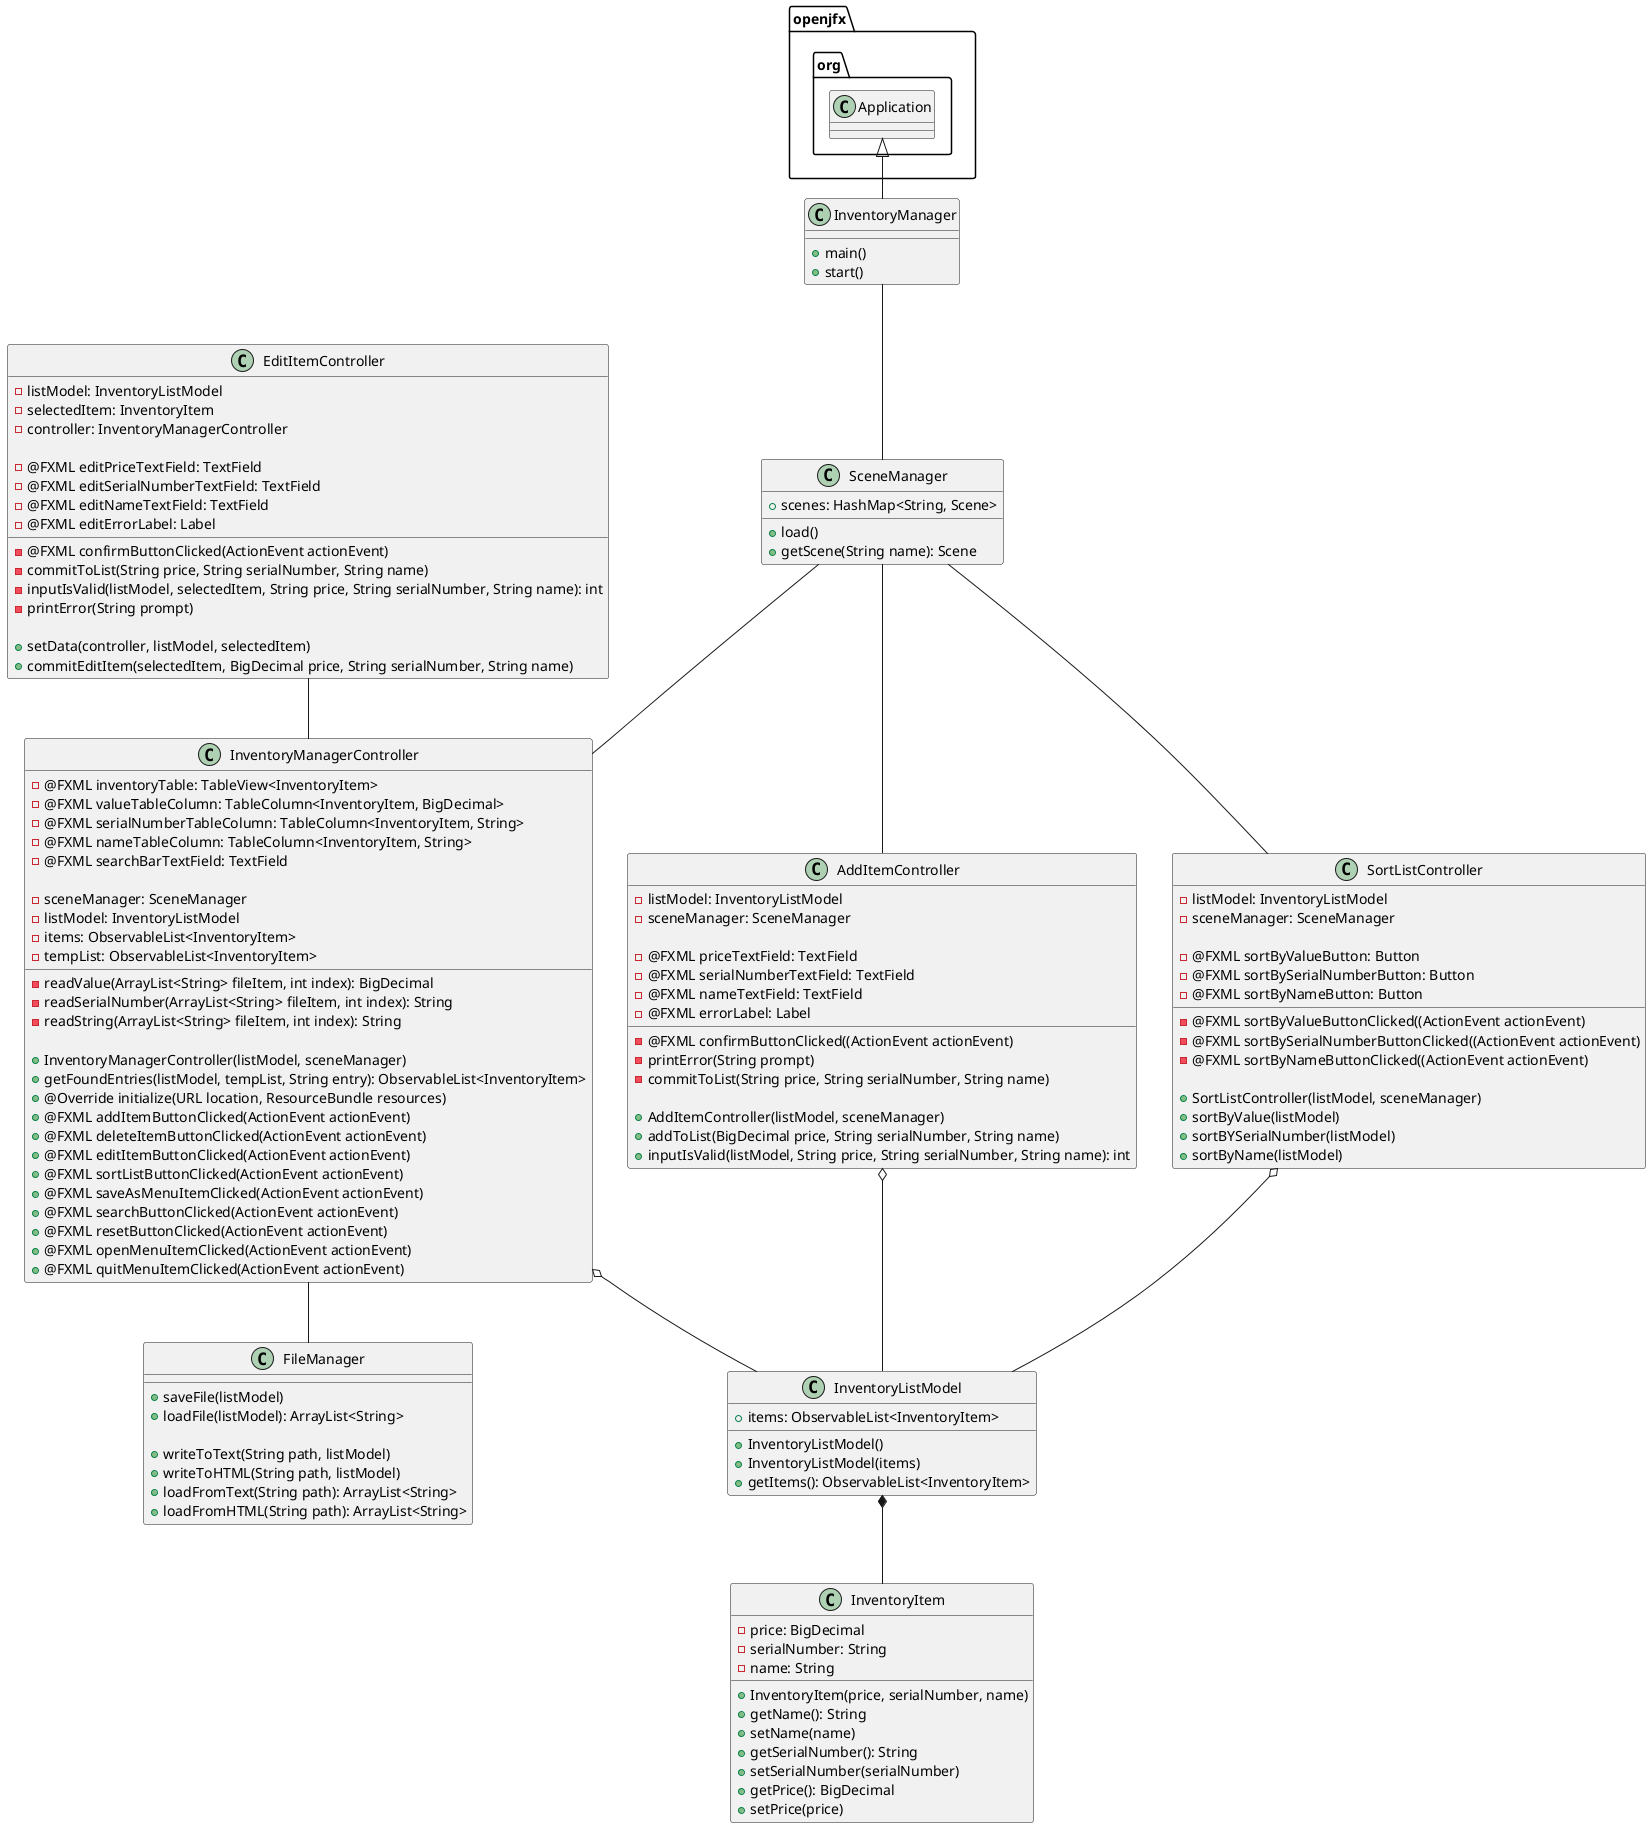 @startuml

class InventoryManager {
    + main()
    + start()
}

class SceneManager {
    + scenes: HashMap<String, Scene>

    + load()
    + getScene(String name): Scene
}

class InventoryManagerController {
    - @FXML inventoryTable: TableView<InventoryItem>
    - @FXML valueTableColumn: TableColumn<InventoryItem, BigDecimal>
    - @FXML serialNumberTableColumn: TableColumn<InventoryItem, String>
    - @FXML nameTableColumn: TableColumn<InventoryItem, String>
    - @FXML searchBarTextField: TextField

    - sceneManager: SceneManager
    - listModel: InventoryListModel
    - items: ObservableList<InventoryItem>
    - tempList: ObservableList<InventoryItem>

    - readValue(ArrayList<String> fileItem, int index): BigDecimal
    - readSerialNumber(ArrayList<String> fileItem, int index): String
    - readString(ArrayList<String> fileItem, int index): String

    + InventoryManagerController(listModel, sceneManager)
    + getFoundEntries(listModel, tempList, String entry): ObservableList<InventoryItem>
    + @Override initialize(URL location, ResourceBundle resources)
    + @FXML addItemButtonClicked(ActionEvent actionEvent)
    + @FXML deleteItemButtonClicked(ActionEvent actionEvent)
    + @FXML editItemButtonClicked(ActionEvent actionEvent)
    + @FXML sortListButtonClicked(ActionEvent actionEvent)
    + @FXML saveAsMenuItemClicked(ActionEvent actionEvent)
    + @FXML searchButtonClicked(ActionEvent actionEvent)
    + @FXML resetButtonClicked(ActionEvent actionEvent)
    + @FXML openMenuItemClicked(ActionEvent actionEvent)
    + @FXML quitMenuItemClicked(ActionEvent actionEvent)
}

class InventoryListModel {
    + items: ObservableList<InventoryItem>

    + InventoryListModel()
    + InventoryListModel(items)
    + getItems(): ObservableList<InventoryItem>
}

class InventoryItem {
    - price: BigDecimal
    - serialNumber: String
    - name: String

    + InventoryItem(price, serialNumber, name)
    + getName(): String
    + setName(name)
    + getSerialNumber(): String
    + setSerialNumber(serialNumber)
    + getPrice(): BigDecimal
    + setPrice(price)
}

class AddItemController {
    - listModel: InventoryListModel
    - sceneManager: SceneManager

    - @FXML priceTextField: TextField
    - @FXML serialNumberTextField: TextField
    - @FXML nameTextField: TextField
    - @FXML errorLabel: Label

    - @FXML confirmButtonClicked((ActionEvent actionEvent)
    - printError(String prompt)
    - commitToList(String price, String serialNumber, String name)

    + AddItemController(listModel, sceneManager)
    + addToList(BigDecimal price, String serialNumber, String name)
    + inputIsValid(listModel, String price, String serialNumber, String name): int
}

class EditItemController {
    - listModel: InventoryListModel
    - selectedItem: InventoryItem
    - controller: InventoryManagerController

    - @FXML editPriceTextField: TextField
    - @FXML editSerialNumberTextField: TextField
    - @FXML editNameTextField: TextField
    - @FXML editErrorLabel: Label

    - @FXML confirmButtonClicked(ActionEvent actionEvent)
    - commitToList(String price, String serialNumber, String name)
    - inputIsValid(listModel, selectedItem, String price, String serialNumber, String name): int
    - printError(String prompt)

    + setData(controller, listModel, selectedItem)
    + commitEditItem(selectedItem, BigDecimal price, String serialNumber, String name)
}

class SortListController {
    - listModel: InventoryListModel
    - sceneManager: SceneManager

    - @FXML sortByValueButton: Button
    - @FXML sortBySerialNumberButton: Button
    - @FXML sortByNameButton: Button

    - @FXML sortByValueButtonClicked((ActionEvent actionEvent)
    - @FXML sortBySerialNumberButtonClicked((ActionEvent actionEvent)
    - @FXML sortByNameButtonClicked((ActionEvent actionEvent)

    + SortListController(listModel, sceneManager)
    + sortByValue(listModel)
    + sortBYSerialNumber(listModel)
    + sortByName(listModel)
}

class FileManager {
    + saveFile(listModel)
    + loadFile(listModel): ArrayList<String>

    + writeToText(String path, listModel)
    + writeToHTML(String path, listModel)
    + loadFromText(String path): ArrayList<String>
    + loadFromHTML(String path): ArrayList<String>
}

openjfx.org.Application <|-- InventoryManager
InventoryManager -- SceneManager
SceneManager -- InventoryManagerController
SceneManager -- AddItemController
SceneManager -- SortListController
EditItemController -- InventoryManagerController
InventoryManagerController o-- InventoryListModel
InventoryManagerController -- FileManager
AddItemController o-- InventoryListModel
SortListController o-- InventoryListModel
InventoryListModel *-- InventoryItem
@enduml